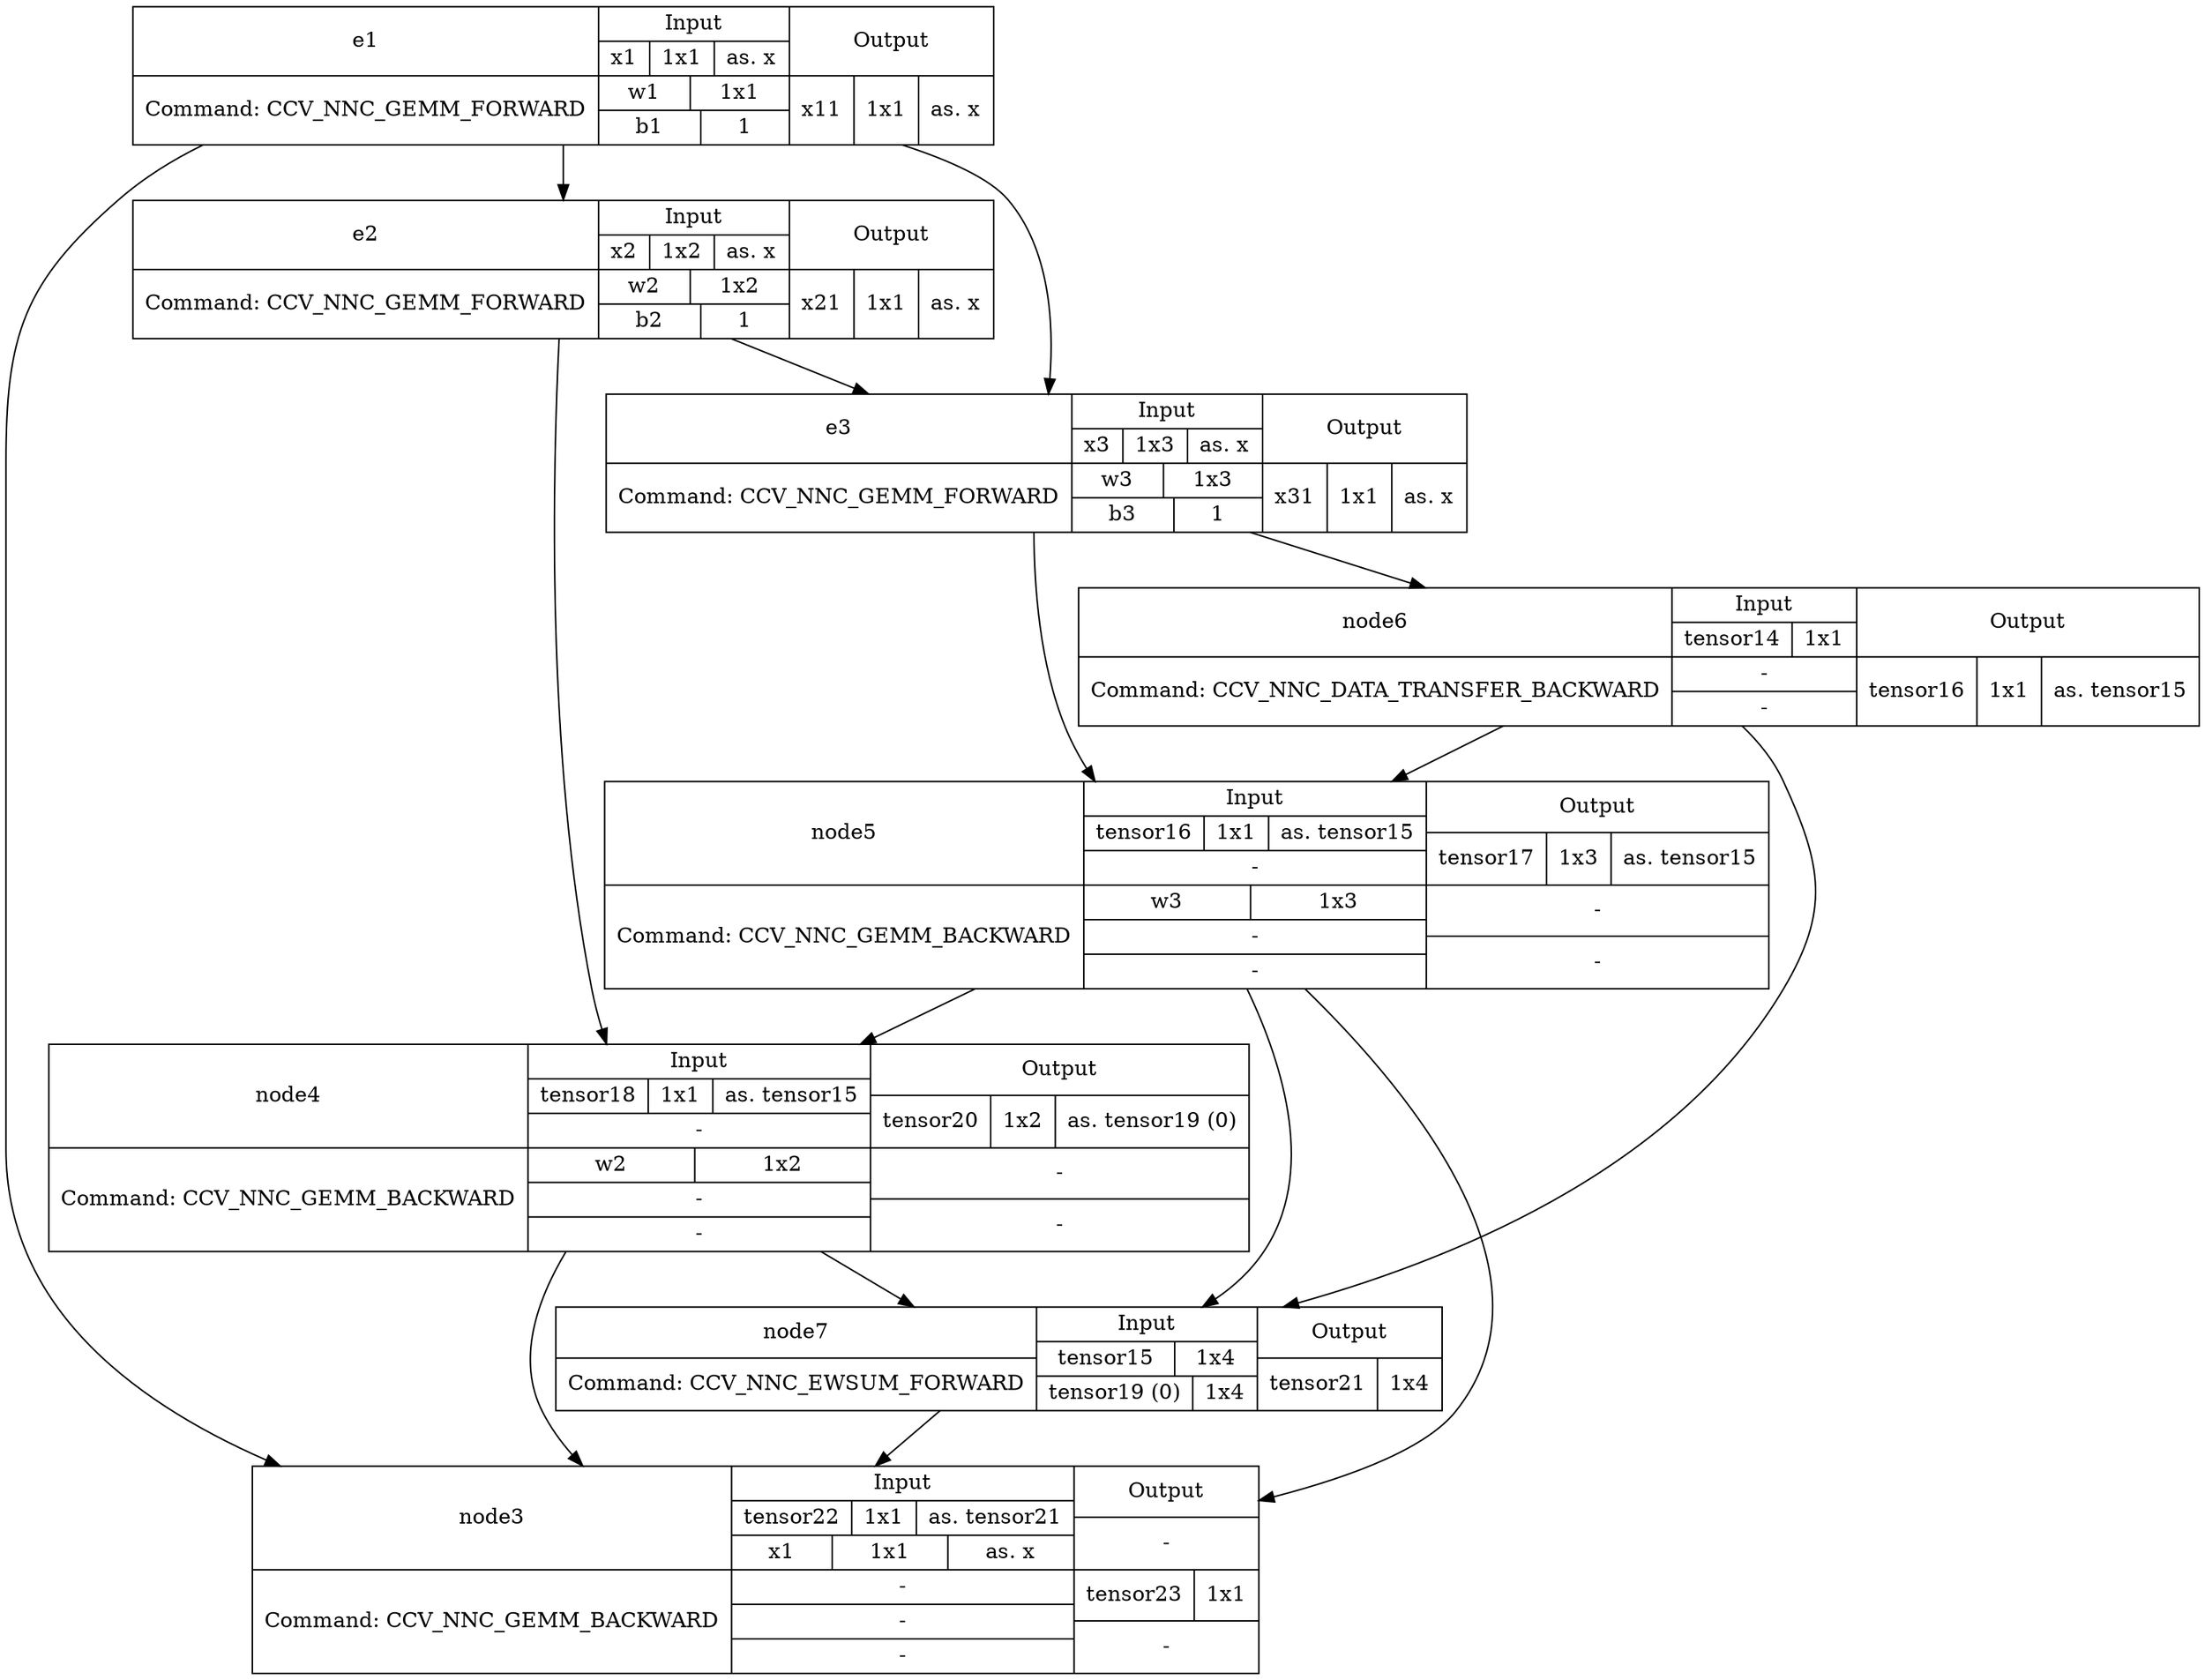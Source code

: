 digraph G {
compound=true;
node0 [shape=record,label="{e1|Command: CCV_NNC_GEMM_FORWARD}|{Input|{x1|1x1|as. x}|{w1|1x1}|{b1|1}}|{Output|{x11|1x1|as. x}}"];
node1 [shape=record,label="{e2|Command: CCV_NNC_GEMM_FORWARD}|{Input|{x2|1x2|as. x}|{w2|1x2}|{b2|1}}|{Output|{x21|1x1|as. x}}"];
node2 [shape=record,label="{e3|Command: CCV_NNC_GEMM_FORWARD}|{Input|{x3|1x3|as. x}|{w3|1x3}|{b3|1}}|{Output|{x31|1x1|as. x}}"];
node3 [shape=record,label="{node3|Command: CCV_NNC_GEMM_BACKWARD}|{Input|{tensor22|1x1|as. tensor21}|{x1|1x1|as. x}|-|-|-}|{Output|-|{tensor23|1x1}|-}"];
node4 [shape=record,label="{node4|Command: CCV_NNC_GEMM_BACKWARD}|{Input|{tensor18|1x1|as. tensor15}|-|{w2|1x2}|-|-}|{Output|{tensor20|1x2|as. tensor19 (0)}|-|-}"];
node5 [shape=record,label="{node5|Command: CCV_NNC_GEMM_BACKWARD}|{Input|{tensor16|1x1|as. tensor15}|-|{w3|1x3}|-|-}|{Output|{tensor17|1x3|as. tensor15}|-|-}"];
node6 [shape=record,label="{node6|Command: CCV_NNC_DATA_TRANSFER_BACKWARD}|{Input|{tensor14|1x1}|-|-}|{Output|{tensor16|1x1|as. tensor15}}"];
node7 [shape=record,label="{node7|Command: CCV_NNC_EWSUM_FORWARD}|{Input|{tensor15|1x4}|{tensor19 (0)|1x4}}|{Output|{tensor21|1x4}}"];
node0 -> node1;
node0 -> node2;
node0 -> node3;
node1 -> node2;
node1 -> node4;
node2 -> node5;
node2 -> node6;
node4 -> node3;
node4 -> node7;
node5 -> node3;
node5 -> node4;
node5 -> node7;
node6 -> node5;
node6 -> node7;
node7 -> node3;
}
